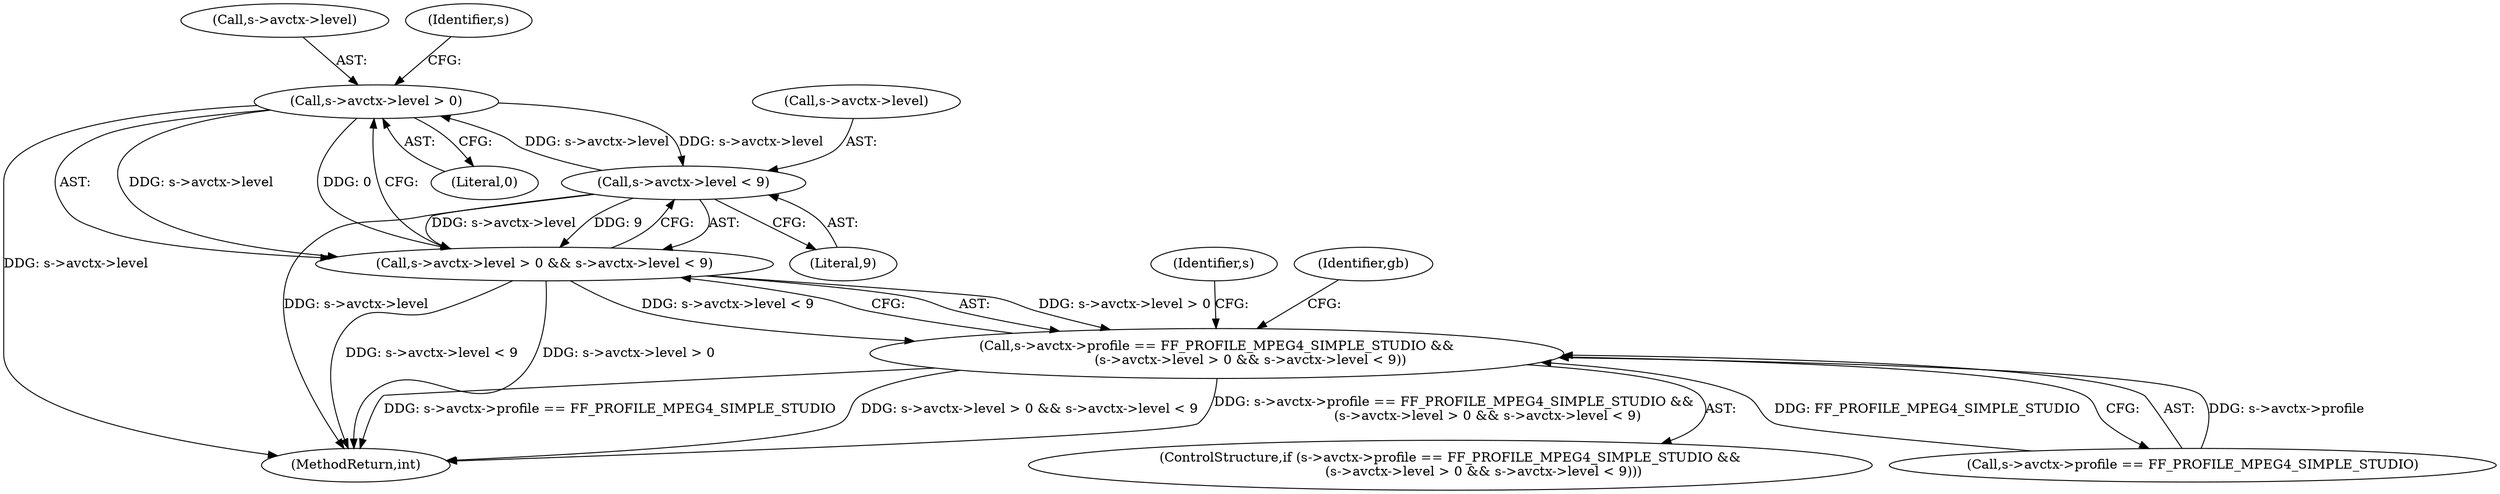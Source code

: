 digraph "0_FFmpeg_2aa9047486dbff12d9e040f917e5f799ed2fd78b@pointer" {
"1000631" [label="(Call,s->avctx->level > 0)"];
"1000638" [label="(Call,s->avctx->level < 9)"];
"1000631" [label="(Call,s->avctx->level > 0)"];
"1000630" [label="(Call,s->avctx->level > 0 && s->avctx->level < 9)"];
"1000622" [label="(Call,s->avctx->profile == FF_PROFILE_MPEG4_SIMPLE_STUDIO &&\n                (s->avctx->level > 0 && s->avctx->level < 9))"];
"1000630" [label="(Call,s->avctx->level > 0 && s->avctx->level < 9)"];
"1000639" [label="(Call,s->avctx->level)"];
"1000623" [label="(Call,s->avctx->profile == FF_PROFILE_MPEG4_SIMPLE_STUDIO)"];
"1000648" [label="(Identifier,s)"];
"1000632" [label="(Call,s->avctx->level)"];
"1000644" [label="(Literal,9)"];
"1000622" [label="(Call,s->avctx->profile == FF_PROFILE_MPEG4_SIMPLE_STUDIO &&\n                (s->avctx->level > 0 && s->avctx->level < 9))"];
"1000641" [label="(Identifier,s)"];
"1000621" [label="(ControlStructure,if (s->avctx->profile == FF_PROFILE_MPEG4_SIMPLE_STUDIO &&\n                (s->avctx->level > 0 && s->avctx->level < 9)))"];
"1000748" [label="(MethodReturn,int)"];
"1000637" [label="(Literal,0)"];
"1000638" [label="(Call,s->avctx->level < 9)"];
"1000690" [label="(Identifier,gb)"];
"1000631" [label="(Call,s->avctx->level > 0)"];
"1000631" -> "1000630"  [label="AST: "];
"1000631" -> "1000637"  [label="CFG: "];
"1000632" -> "1000631"  [label="AST: "];
"1000637" -> "1000631"  [label="AST: "];
"1000641" -> "1000631"  [label="CFG: "];
"1000630" -> "1000631"  [label="CFG: "];
"1000631" -> "1000748"  [label="DDG: s->avctx->level"];
"1000631" -> "1000630"  [label="DDG: s->avctx->level"];
"1000631" -> "1000630"  [label="DDG: 0"];
"1000638" -> "1000631"  [label="DDG: s->avctx->level"];
"1000631" -> "1000638"  [label="DDG: s->avctx->level"];
"1000638" -> "1000630"  [label="AST: "];
"1000638" -> "1000644"  [label="CFG: "];
"1000639" -> "1000638"  [label="AST: "];
"1000644" -> "1000638"  [label="AST: "];
"1000630" -> "1000638"  [label="CFG: "];
"1000638" -> "1000748"  [label="DDG: s->avctx->level"];
"1000638" -> "1000630"  [label="DDG: s->avctx->level"];
"1000638" -> "1000630"  [label="DDG: 9"];
"1000630" -> "1000622"  [label="AST: "];
"1000622" -> "1000630"  [label="CFG: "];
"1000630" -> "1000748"  [label="DDG: s->avctx->level < 9"];
"1000630" -> "1000748"  [label="DDG: s->avctx->level > 0"];
"1000630" -> "1000622"  [label="DDG: s->avctx->level > 0"];
"1000630" -> "1000622"  [label="DDG: s->avctx->level < 9"];
"1000622" -> "1000621"  [label="AST: "];
"1000622" -> "1000623"  [label="CFG: "];
"1000623" -> "1000622"  [label="AST: "];
"1000648" -> "1000622"  [label="CFG: "];
"1000690" -> "1000622"  [label="CFG: "];
"1000622" -> "1000748"  [label="DDG: s->avctx->level > 0 && s->avctx->level < 9"];
"1000622" -> "1000748"  [label="DDG: s->avctx->profile == FF_PROFILE_MPEG4_SIMPLE_STUDIO &&\n                (s->avctx->level > 0 && s->avctx->level < 9)"];
"1000622" -> "1000748"  [label="DDG: s->avctx->profile == FF_PROFILE_MPEG4_SIMPLE_STUDIO"];
"1000623" -> "1000622"  [label="DDG: s->avctx->profile"];
"1000623" -> "1000622"  [label="DDG: FF_PROFILE_MPEG4_SIMPLE_STUDIO"];
}
